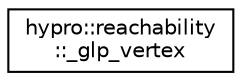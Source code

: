 digraph "Graphical Class Hierarchy"
{
  edge [fontname="Helvetica",fontsize="10",labelfontname="Helvetica",labelfontsize="10"];
  node [fontname="Helvetica",fontsize="10",shape=record];
  rankdir="LR";
  Node1 [label="hypro::reachability\l::_glp_vertex",height=0.2,width=0.4,color="black", fillcolor="white", style="filled",URL="$structhypro_1_1reachability_1_1__glp__vertex.html"];
}
